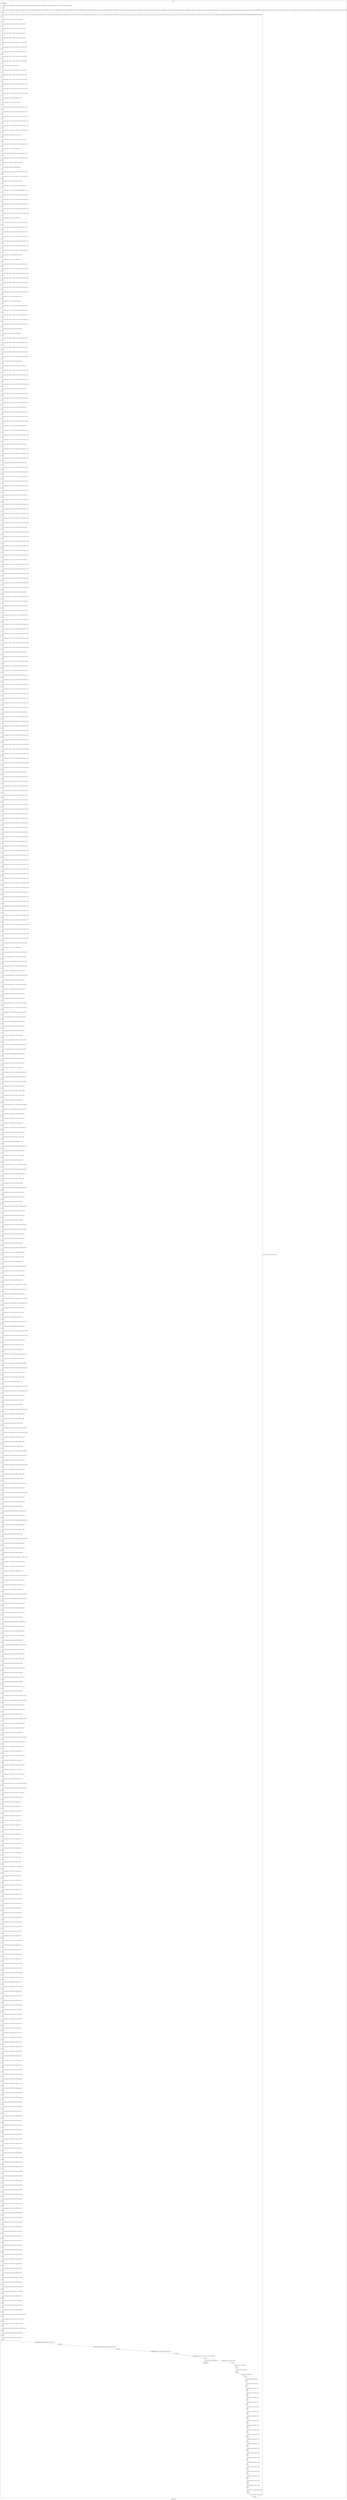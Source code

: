 digraph G {
label="Btor2XCFA";
subgraph cluster_0 {
label="main";
main_init[];
l1[];
l3[];
l4[];
l5[];
l6[];
l7[];
l8[];
l9[];
l10[];
l11[];
l12[];
l13[];
l14[];
l15[];
l16[];
l17[];
l18[];
l19[];
l20[];
l21[];
l22[];
l23[];
l24[];
l25[];
l26[];
l27[];
l28[];
l29[];
l30[];
l31[];
l32[];
l33[];
l34[];
l35[];
l36[];
l37[];
l38[];
l39[];
l40[];
l41[];
l42[];
l43[];
l44[];
l45[];
l46[];
l47[];
l48[];
l49[];
l50[];
l51[];
l52[];
l53[];
l54[];
l55[];
l56[];
l57[];
l58[];
l59[];
l60[];
l61[];
l62[];
l63[];
l64[];
l65[];
l66[];
l67[];
l68[];
l69[];
l70[];
l71[];
l72[];
l73[];
l74[];
l75[];
l76[];
l77[];
l78[];
l79[];
l80[];
l81[];
l82[];
l83[];
l84[];
l85[];
l86[];
l87[];
l88[];
l89[];
l90[];
l91[];
l92[];
l93[];
l94[];
l95[];
l96[];
l97[];
l98[];
l99[];
l100[];
l101[];
l102[];
l103[];
l104[];
l105[];
l106[];
l107[];
l108[];
l109[];
l110[];
l111[];
l112[];
l113[];
l114[];
l115[];
l116[];
l117[];
l118[];
l119[];
l120[];
l121[];
l122[];
l123[];
l124[];
l125[];
l126[];
l127[];
l128[];
l129[];
l130[];
l131[];
l132[];
l133[];
l134[];
l135[];
l136[];
l137[];
l138[];
l139[];
l140[];
l141[];
l142[];
l143[];
l144[];
l145[];
l146[];
l147[];
l148[];
l149[];
l150[];
l151[];
l152[];
l153[];
l154[];
l155[];
l156[];
l157[];
l158[];
l159[];
l160[];
l161[];
l162[];
l163[];
l164[];
l165[];
l166[];
l167[];
l168[];
l169[];
l170[];
l171[];
l172[];
l173[];
l174[];
l175[];
l176[];
l177[];
l178[];
l179[];
l180[];
l181[];
l182[];
l183[];
l184[];
l185[];
l186[];
l187[];
l188[];
l189[];
l190[];
l191[];
l192[];
l193[];
l194[];
l195[];
l196[];
l197[];
l198[];
l199[];
l200[];
l201[];
l202[];
l203[];
l204[];
l205[];
l206[];
l207[];
l208[];
l209[];
l210[];
l211[];
l212[];
l213[];
l214[];
l215[];
l216[];
l217[];
l218[];
l219[];
l220[];
l221[];
l222[];
l223[];
l224[];
l225[];
l226[];
l227[];
l228[];
l229[];
l230[];
l231[];
l232[];
l233[];
l234[];
l235[];
l236[];
l237[];
l238[];
l239[];
l240[];
l241[];
l242[];
l243[];
l244[];
l245[];
l246[];
l247[];
l248[];
l249[];
l250[];
l251[];
l252[];
l253[];
l254[];
l255[];
l256[];
l257[];
l258[];
l259[];
l260[];
l261[];
l262[];
l263[];
l264[];
l265[];
l266[];
l267[];
l268[];
l269[];
l270[];
l271[];
l272[];
l273[];
l274[];
l275[];
l276[];
l277[];
l278[];
l279[];
l280[];
l281[];
l282[];
l283[];
l284[];
l285[];
l286[];
l287[];
l288[];
l289[];
l290[];
l291[];
l292[];
l293[];
l294[];
l295[];
l296[];
l297[];
l298[];
l299[];
l300[];
l301[];
l302[];
l303[];
l304[];
l305[];
l306[];
l307[];
l308[];
l309[];
l310[];
l311[];
l312[];
l313[];
l314[];
l315[];
l316[];
l317[];
l318[];
l319[];
l320[];
l321[];
l322[];
l323[];
l324[];
l325[];
l326[];
l327[];
l328[];
l329[];
l330[];
l331[];
l332[];
l333[];
l334[];
l335[];
l336[];
l337[];
l338[];
l339[];
l340[];
l341[];
l342[];
l343[];
l344[];
l345[];
l346[];
l347[];
l348[];
l349[];
l350[];
l351[];
l352[];
l353[];
l354[];
l355[];
l356[];
l357[];
l358[];
l359[];
l360[];
l361[];
l362[];
l363[];
l364[];
l365[];
l366[];
l367[];
l368[];
l369[];
l370[];
l371[];
l372[];
l373[];
l374[];
l375[];
l376[];
l377[];
l378[];
l379[];
l380[];
l381[];
l382[];
l383[];
l384[];
l385[];
l386[];
l387[];
l388[];
l389[];
l390[];
l391[];
l392[];
l393[];
l394[];
l395[];
l396[];
l397[];
l398[];
l399[];
l400[];
l401[];
l402[];
l403[];
l404[];
l405[];
l406[];
l407[];
l408[];
l409[];
l410[];
l411[];
l412[];
l413[];
l414[];
l415[];
l416[];
l417[];
l418[];
l419[];
l420[];
l421[];
l422[];
l423[];
l424[];
l425[];
l426[];
l427[];
l428[];
l429[];
l430[];
l431[];
l432[];
l433[];
l434[];
l435[];
l436[];
l437[];
l438[];
l439[];
l440[];
l441[];
l442[];
l443[];
l444[];
l445[];
l446[];
l447[];
l448[];
l449[];
l450[];
l451[];
l452[];
l453[];
l454[];
l455[];
l456[];
l457[];
l458[];
l459[];
l460[];
l461[];
l462[];
l463[];
l464[];
l465[];
l466[];
l467[];
l468[];
l469[];
l470[];
l471[];
l472[];
l473[];
l474[];
l475[];
l476[];
l477[];
l478[];
l479[];
l480[];
l481[];
l482[];
l483[];
l484[];
l485[];
l486[];
l487[];
l488[];
l489[];
l490[];
l491[];
l492[];
l493[];
l494[];
l495[];
l496[];
l497[];
l498[];
l499[];
l500[];
l501[];
l502[];
l503[];
l504[];
l505[];
l506[];
l507[];
l508[];
l509[];
l510[];
l511[];
main_error[];
l512[];
l513[];
l514[];
l515[];
l516[];
l517[];
l518[];
l519[];
l520[];
l521[];
l522[];
l523[];
l524[];
l525[];
l526[];
l527[];
l528[];
l529[];
l530[];
l531[];
l532[];
l533[];
l534[];
l535[];
l536[];
l537[];
l538[];
l539[];
l540[];
l541[];
main_init -> l1 [label="[(assign const_3 #b00000000),(assign const_58 #b0),(assign const_68 #b00000001),(assign const_78 #b00000010),(assign const_82 #b11111111),(assign const_84 #b00000000)] "];
l3 -> l4 [label="[(havoc input_67),(havoc input_71),(havoc input_74),(havoc input_77),(havoc input_79),(havoc input_80),(havoc input_81),(havoc input_83),(havoc input_92),(havoc input_93),(havoc input_94),(havoc input_95),(havoc input_96),(havoc input_106),(havoc input_107),(havoc input_108),(havoc input_109),(havoc input_110),(havoc input_133),(havoc input_134),(havoc input_135),(havoc input_136),(havoc input_145),(havoc input_146),(havoc input_147),(havoc input_148),(havoc input_159),(havoc input_160),(havoc input_161),(havoc input_162),(havoc input_173),(havoc input_174),(havoc input_183),(havoc input_184),(havoc input_193),(havoc input_194),(havoc input_201),(havoc input_334)] "];
l4 -> l5 [label="[(assign binary_65 (bvand state_61 (bvnot state_63)))] "];
l5 -> l6 [label="[(assign ternary_69 (ite (= input_67 #b1) const_68 state_4))] "];
l6 -> l7 [label="[(assign ternary_72 (ite (= input_71 #b1) const_68 state_6))] "];
l7 -> l8 [label="[(assign ternary_75 (ite (= input_74 #b1) const_68 state_8))] "];
l8 -> l9 [label="[(assign ternary_85 (ite (= input_83 #b1) const_84 state_10))] "];
l9 -> l10 [label="[(assign ternary_86 (ite (= input_67 #b1) const_82 ternary_85))] "];
l10 -> l11 [label="[(assign ternary_87 (ite (= input_81 #b1) const_78 ternary_86))] "];
l11 -> l12 [label="[(assign ternary_88 (ite (= input_80 #b1) const_68 ternary_87))] "];
l12 -> l13 [label="[(assign ternary_89 (ite (= input_79 #b1) const_78 ternary_88))] "];
l13 -> l14 [label="[(assign ternary_90 (ite (= input_77 #b1) const_78 ternary_89))] "];
l14 -> l15 [label="[(assign binary_97 (bvxor const_68 state_12))] "];
l15 -> l16 [label="[(assign ternary_98 (ite (= input_96 #b1) const_84 binary_97))] "];
l16 -> l17 [label="[(assign ternary_99 (ite (= input_71 #b1) const_82 ternary_98))] "];
l17 -> l18 [label="[(assign ternary_100 (ite (= input_95 #b1) const_78 ternary_99))] "];
l18 -> l19 [label="[(assign ternary_101 (ite (= input_94 #b1) const_68 ternary_100))] "];
l19 -> l20 [label="[(assign ternary_102 (ite (= input_93 #b1) const_78 ternary_101))] "];
l20 -> l21 [label="[(assign ternary_103 (ite (= input_92 #b1) const_78 ternary_102))] "];
l21 -> l22 [label="[(assign binary_104 (bvxor const_68 ternary_103))] "];
l22 -> l23 [label="[(assign binary_111 (bvxor const_78 state_14))] "];
l23 -> l24 [label="[(assign ternary_112 (ite (= input_110 #b1) const_84 binary_111))] "];
l24 -> l25 [label="[(assign ternary_113 (ite (= input_74 #b1) const_82 ternary_112))] "];
l25 -> l26 [label="[(assign ternary_114 (ite (= input_109 #b1) const_78 ternary_113))] "];
l26 -> l27 [label="[(assign ternary_115 (ite (= input_108 #b1) const_68 ternary_114))] "];
l27 -> l28 [label="[(assign ternary_116 (ite (= input_107 #b1) const_78 ternary_115))] "];
l28 -> l29 [label="[(assign ternary_117 (ite (= input_106 #b1) const_78 ternary_116))] "];
l29 -> l30 [label="[(assign binary_118 (bvxor const_78 ternary_117))] "];
l30 -> l31 [label="[(assign ternary_120 (ite (= input_67 #b1) const_84 state_16))] "];
l31 -> l32 [label="[(assign ternary_121 (ite (= input_81 #b1) const_84 ternary_120))] "];
l32 -> l33 [label="[(assign binary_123 (bvxor const_68 state_18))] "];
l33 -> l34 [label="[(assign ternary_124 (ite (= input_71 #b1) const_84 binary_123))] "];
l34 -> l35 [label="[(assign ternary_125 (ite (= input_95 #b1) const_84 ternary_124))] "];
l35 -> l36 [label="[(assign binary_126 (bvxor const_68 ternary_125))] "];
l36 -> l37 [label="[(assign binary_128 (bvxor const_68 state_20))] "];
l37 -> l38 [label="[(assign ternary_129 (ite (= input_74 #b1) const_84 binary_128))] "];
l38 -> l39 [label="[(assign ternary_130 (ite (= input_109 #b1) const_84 ternary_129))] "];
l39 -> l40 [label="[(assign binary_131 (bvxor const_68 ternary_130))] "];
l40 -> l41 [label="[(assign ternary_137 (ite (= input_67 #b1) const_82 state_22))] "];
l41 -> l42 [label="[(assign ternary_138 (ite (= input_81 #b1) const_82 ternary_137))] "];
l42 -> l43 [label="[(assign ternary_139 (ite (= input_80 #b1) const_82 ternary_138))] "];
l43 -> l44 [label="[(assign ternary_140 (ite (= input_136 #b1) const_84 ternary_139))] "];
l44 -> l45 [label="[(assign ternary_141 (ite (= input_135 #b1) const_68 ternary_140))] "];
l45 -> l46 [label="[(assign ternary_142 (ite (= input_134 #b1) const_84 ternary_141))] "];
l46 -> l47 [label="[(assign ternary_143 (ite (= input_133 #b1) const_68 ternary_142))] "];
l47 -> l48 [label="[(assign binary_149 (bvxor const_68 state_24))] "];
l48 -> l49 [label="[(assign ternary_150 (ite (= input_71 #b1) const_82 binary_149))] "];
l49 -> l50 [label="[(assign ternary_151 (ite (= input_95 #b1) const_82 ternary_150))] "];
l50 -> l51 [label="[(assign ternary_152 (ite (= input_94 #b1) const_82 ternary_151))] "];
l51 -> l52 [label="[(assign ternary_153 (ite (= input_148 #b1) const_84 ternary_152))] "];
l52 -> l53 [label="[(assign ternary_154 (ite (= input_147 #b1) const_68 ternary_153))] "];
l53 -> l54 [label="[(assign ternary_155 (ite (= input_146 #b1) const_84 ternary_154))] "];
l54 -> l55 [label="[(assign ternary_156 (ite (= input_145 #b1) const_68 ternary_155))] "];
l55 -> l56 [label="[(assign binary_157 (bvxor const_68 ternary_156))] "];
l56 -> l57 [label="[(assign binary_163 (bvxor const_68 state_26))] "];
l57 -> l58 [label="[(assign ternary_164 (ite (= input_74 #b1) const_82 binary_163))] "];
l58 -> l59 [label="[(assign ternary_165 (ite (= input_109 #b1) const_82 ternary_164))] "];
l59 -> l60 [label="[(assign ternary_166 (ite (= input_108 #b1) const_82 ternary_165))] "];
l60 -> l61 [label="[(assign ternary_167 (ite (= input_162 #b1) const_84 ternary_166))] "];
l61 -> l62 [label="[(assign ternary_168 (ite (= input_161 #b1) const_68 ternary_167))] "];
l62 -> l63 [label="[(assign ternary_169 (ite (= input_160 #b1) const_84 ternary_168))] "];
l63 -> l64 [label="[(assign ternary_170 (ite (= input_159 #b1) const_68 ternary_169))] "];
l64 -> l65 [label="[(assign binary_171 (bvxor const_68 ternary_170))] "];
l65 -> l66 [label="[(assign binary_175 (bvxor const_68 state_28))] "];
l66 -> l67 [label="[(assign ternary_176 (ite (= input_67 #b1) const_82 binary_175))] "];
l67 -> l68 [label="[(assign ternary_177 (ite (= input_79 #b1) const_84 ternary_176))] "];
l68 -> l69 [label="[(assign ternary_178 (ite (= input_77 #b1) const_68 ternary_177))] "];
l69 -> l70 [label="[(assign ternary_179 (ite (= input_174 #b1) const_84 ternary_178))] "];
l70 -> l71 [label="[(assign ternary_180 (ite (= input_173 #b1) const_68 ternary_179))] "];
l71 -> l72 [label="[(assign binary_181 (bvxor const_68 ternary_180))] "];
l72 -> l73 [label="[(assign binary_185 (bvxor const_68 state_30))] "];
l73 -> l74 [label="[(assign ternary_186 (ite (= input_71 #b1) const_82 binary_185))] "];
l74 -> l75 [label="[(assign ternary_187 (ite (= input_93 #b1) const_84 ternary_186))] "];
l75 -> l76 [label="[(assign ternary_188 (ite (= input_92 #b1) const_68 ternary_187))] "];
l76 -> l77 [label="[(assign ternary_189 (ite (= input_184 #b1) const_84 ternary_188))] "];
l77 -> l78 [label="[(assign ternary_190 (ite (= input_183 #b1) const_68 ternary_189))] "];
l78 -> l79 [label="[(assign binary_191 (bvxor const_68 ternary_190))] "];
l79 -> l80 [label="[(assign ternary_195 (ite (= input_74 #b1) const_82 state_32))] "];
l80 -> l81 [label="[(assign ternary_196 (ite (= input_107 #b1) const_84 ternary_195))] "];
l81 -> l82 [label="[(assign ternary_197 (ite (= input_106 #b1) const_68 ternary_196))] "];
l82 -> l83 [label="[(assign ternary_198 (ite (= input_194 #b1) const_84 ternary_197))] "];
l83 -> l84 [label="[(assign ternary_199 (ite (= input_193 #b1) const_68 ternary_198))] "];
l84 -> l85 [label="[(assign ternary_202 (ite (= input_83 #b1) const_68 state_34))] "];
l85 -> l86 [label="[(assign ternary_203 (ite (= input_96 #b1) const_68 ternary_202))] "];
l86 -> l87 [label="[(assign ternary_204 (ite (= input_110 #b1) const_68 ternary_203))] "];
l87 -> l88 [label="[(assign ternary_205 (ite (= input_201 #b1) const_84 ternary_204))] "];
l88 -> l89 [label="[(assign ternary_207 (ite (= input_67 #b1) const_68 state_36))] "];
l89 -> l90 [label="[(assign ternary_208 (ite (= input_71 #b1) const_68 ternary_207))] "];
l90 -> l91 [label="[(assign ternary_209 (ite (= input_74 #b1) const_68 ternary_208))] "];
l91 -> l92 [label="[(assign ternary_210 (ite (= input_201 #b1) const_84 ternary_209))] "];
l92 -> l93 [label="[(assign ternary_212 (ite (= input_81 #b1) const_68 state_38))] "];
l93 -> l94 [label="[(assign ternary_213 (ite (= input_95 #b1) const_68 ternary_212))] "];
l94 -> l95 [label="[(assign ternary_214 (ite (= input_109 #b1) const_68 ternary_213))] "];
l95 -> l96 [label="[(assign ternary_215 (ite (= input_201 #b1) const_84 ternary_214))] "];
l96 -> l97 [label="[(assign ternary_217 (ite (= input_80 #b1) const_68 state_40))] "];
l97 -> l98 [label="[(assign ternary_218 (ite (= input_94 #b1) const_68 ternary_217))] "];
l98 -> l99 [label="[(assign ternary_219 (ite (= input_108 #b1) const_68 ternary_218))] "];
l99 -> l100 [label="[(assign ternary_220 (ite (= input_201 #b1) const_84 ternary_219))] "];
l100 -> l101 [label="[(assign ternary_222 (ite (= input_79 #b1) const_68 state_42))] "];
l101 -> l102 [label="[(assign ternary_223 (ite (= input_93 #b1) const_68 ternary_222))] "];
l102 -> l103 [label="[(assign ternary_224 (ite (= input_107 #b1) const_68 ternary_223))] "];
l103 -> l104 [label="[(assign ternary_225 (ite (= input_77 #b1) const_68 ternary_224))] "];
l104 -> l105 [label="[(assign ternary_226 (ite (= input_92 #b1) const_68 ternary_225))] "];
l105 -> l106 [label="[(assign ternary_227 (ite (= input_106 #b1) const_68 ternary_226))] "];
l106 -> l107 [label="[(assign ternary_228 (ite (= input_201 #b1) const_84 ternary_227))] "];
l107 -> l108 [label="[(assign ternary_230 (ite (= input_174 #b1) const_68 state_44))] "];
l108 -> l109 [label="[(assign ternary_231 (ite (= input_184 #b1) const_68 ternary_230))] "];
l109 -> l110 [label="[(assign ternary_232 (ite (= input_194 #b1) const_68 ternary_231))] "];
l110 -> l111 [label="[(assign ternary_233 (ite (= input_173 #b1) const_68 ternary_232))] "];
l111 -> l112 [label="[(assign ternary_234 (ite (= input_183 #b1) const_68 ternary_233))] "];
l112 -> l113 [label="[(assign ternary_235 (ite (= input_193 #b1) const_68 ternary_234))] "];
l113 -> l114 [label="[(assign ternary_236 (ite (= input_201 #b1) const_84 ternary_235))] "];
l114 -> l115 [label="[(assign ternary_238 (ite (= input_136 #b1) const_68 state_46))] "];
l115 -> l116 [label="[(assign ternary_239 (ite (= input_148 #b1) const_68 ternary_238))] "];
l116 -> l117 [label="[(assign ternary_240 (ite (= input_162 #b1) const_68 ternary_239))] "];
l117 -> l118 [label="[(assign ternary_241 (ite (= input_135 #b1) const_68 ternary_240))] "];
l118 -> l119 [label="[(assign ternary_242 (ite (= input_147 #b1) const_68 ternary_241))] "];
l119 -> l120 [label="[(assign ternary_243 (ite (= input_161 #b1) const_68 ternary_242))] "];
l120 -> l121 [label="[(assign ternary_244 (ite (= input_201 #b1) const_84 ternary_243))] "];
l121 -> l122 [label="[(assign ternary_246 (ite (= input_134 #b1) const_68 state_48))] "];
l122 -> l123 [label="[(assign ternary_247 (ite (= input_146 #b1) const_68 ternary_246))] "];
l123 -> l124 [label="[(assign ternary_248 (ite (= input_160 #b1) const_68 ternary_247))] "];
l124 -> l125 [label="[(assign ternary_249 (ite (= input_133 #b1) const_68 ternary_248))] "];
l125 -> l126 [label="[(assign ternary_250 (ite (= input_145 #b1) const_68 ternary_249))] "];
l126 -> l127 [label="[(assign ternary_251 (ite (= input_159 #b1) const_68 ternary_250))] "];
l127 -> l128 [label="[(assign ternary_252 (ite (= input_201 #b1) const_84 ternary_251))] "];
l128 -> l129 [label="[(assign ternary_254 (ite (= input_83 #b1) const_68 state_50))] "];
l129 -> l130 [label="[(assign ternary_255 (ite (= input_67 #b1) const_68 ternary_254))] "];
l130 -> l131 [label="[(assign ternary_256 (ite (= input_81 #b1) const_68 ternary_255))] "];
l131 -> l132 [label="[(assign ternary_257 (ite (= input_80 #b1) const_68 ternary_256))] "];
l132 -> l133 [label="[(assign ternary_258 (ite (= input_79 #b1) const_68 ternary_257))] "];
l133 -> l134 [label="[(assign ternary_259 (ite (= input_77 #b1) const_68 ternary_258))] "];
l134 -> l135 [label="[(assign ternary_260 (ite (= input_174 #b1) const_68 ternary_259))] "];
l135 -> l136 [label="[(assign ternary_261 (ite (= input_173 #b1) const_68 ternary_260))] "];
l136 -> l137 [label="[(assign ternary_262 (ite (= input_136 #b1) const_68 ternary_261))] "];
l137 -> l138 [label="[(assign ternary_263 (ite (= input_135 #b1) const_68 ternary_262))] "];
l138 -> l139 [label="[(assign ternary_264 (ite (= input_134 #b1) const_68 ternary_263))] "];
l139 -> l140 [label="[(assign ternary_265 (ite (= input_133 #b1) const_68 ternary_264))] "];
l140 -> l141 [label="[(assign ternary_266 (ite (= input_201 #b1) const_84 ternary_265))] "];
l141 -> l142 [label="[(assign ternary_268 (ite (= input_96 #b1) const_68 state_52))] "];
l142 -> l143 [label="[(assign ternary_269 (ite (= input_71 #b1) const_68 ternary_268))] "];
l143 -> l144 [label="[(assign ternary_270 (ite (= input_95 #b1) const_68 ternary_269))] "];
l144 -> l145 [label="[(assign ternary_271 (ite (= input_94 #b1) const_68 ternary_270))] "];
l145 -> l146 [label="[(assign ternary_272 (ite (= input_93 #b1) const_68 ternary_271))] "];
l146 -> l147 [label="[(assign ternary_273 (ite (= input_92 #b1) const_68 ternary_272))] "];
l147 -> l148 [label="[(assign ternary_274 (ite (= input_184 #b1) const_68 ternary_273))] "];
l148 -> l149 [label="[(assign ternary_275 (ite (= input_183 #b1) const_68 ternary_274))] "];
l149 -> l150 [label="[(assign ternary_276 (ite (= input_148 #b1) const_68 ternary_275))] "];
l150 -> l151 [label="[(assign ternary_277 (ite (= input_147 #b1) const_68 ternary_276))] "];
l151 -> l152 [label="[(assign ternary_278 (ite (= input_146 #b1) const_68 ternary_277))] "];
l152 -> l153 [label="[(assign ternary_279 (ite (= input_145 #b1) const_68 ternary_278))] "];
l153 -> l154 [label="[(assign ternary_280 (ite (= input_201 #b1) const_84 ternary_279))] "];
l154 -> l155 [label="[(assign ternary_282 (ite (= input_110 #b1) const_68 state_54))] "];
l155 -> l156 [label="[(assign ternary_283 (ite (= input_74 #b1) const_68 ternary_282))] "];
l156 -> l157 [label="[(assign ternary_284 (ite (= input_109 #b1) const_68 ternary_283))] "];
l157 -> l158 [label="[(assign ternary_285 (ite (= input_108 #b1) const_68 ternary_284))] "];
l158 -> l159 [label="[(assign ternary_286 (ite (= input_107 #b1) const_68 ternary_285))] "];
l159 -> l160 [label="[(assign ternary_287 (ite (= input_106 #b1) const_68 ternary_286))] "];
l160 -> l161 [label="[(assign ternary_288 (ite (= input_194 #b1) const_68 ternary_287))] "];
l161 -> l162 [label="[(assign ternary_289 (ite (= input_193 #b1) const_68 ternary_288))] "];
l162 -> l163 [label="[(assign ternary_290 (ite (= input_162 #b1) const_68 ternary_289))] "];
l163 -> l164 [label="[(assign ternary_291 (ite (= input_161 #b1) const_68 ternary_290))] "];
l164 -> l165 [label="[(assign ternary_292 (ite (= input_160 #b1) const_68 ternary_291))] "];
l165 -> l166 [label="[(assign ternary_293 (ite (= input_159 #b1) const_68 ternary_292))] "];
l166 -> l167 [label="[(assign ternary_294 (ite (= input_201 #b1) const_84 ternary_293))] "];
l167 -> l168 [label="[(assign ternary_296 (ite (= input_83 #b1) const_68 state_56))] "];
l168 -> l169 [label="[(assign ternary_297 (ite (= input_96 #b1) const_68 ternary_296))] "];
l169 -> l170 [label="[(assign ternary_298 (ite (= input_110 #b1) const_68 ternary_297))] "];
l170 -> l171 [label="[(assign ternary_299 (ite (= input_67 #b1) const_68 ternary_298))] "];
l171 -> l172 [label="[(assign ternary_300 (ite (= input_71 #b1) const_68 ternary_299))] "];
l172 -> l173 [label="[(assign ternary_301 (ite (= input_74 #b1) const_68 ternary_300))] "];
l173 -> l174 [label="[(assign ternary_302 (ite (= input_81 #b1) const_68 ternary_301))] "];
l174 -> l175 [label="[(assign ternary_303 (ite (= input_95 #b1) const_68 ternary_302))] "];
l175 -> l176 [label="[(assign ternary_304 (ite (= input_109 #b1) const_68 ternary_303))] "];
l176 -> l177 [label="[(assign ternary_305 (ite (= input_80 #b1) const_68 ternary_304))] "];
l177 -> l178 [label="[(assign ternary_306 (ite (= input_94 #b1) const_68 ternary_305))] "];
l178 -> l179 [label="[(assign ternary_307 (ite (= input_108 #b1) const_68 ternary_306))] "];
l179 -> l180 [label="[(assign ternary_308 (ite (= input_79 #b1) const_68 ternary_307))] "];
l180 -> l181 [label="[(assign ternary_309 (ite (= input_93 #b1) const_68 ternary_308))] "];
l181 -> l182 [label="[(assign ternary_310 (ite (= input_107 #b1) const_68 ternary_309))] "];
l182 -> l183 [label="[(assign ternary_311 (ite (= input_77 #b1) const_68 ternary_310))] "];
l183 -> l184 [label="[(assign ternary_312 (ite (= input_92 #b1) const_68 ternary_311))] "];
l184 -> l185 [label="[(assign ternary_313 (ite (= input_106 #b1) const_68 ternary_312))] "];
l185 -> l186 [label="[(assign ternary_314 (ite (= input_174 #b1) const_68 ternary_313))] "];
l186 -> l187 [label="[(assign ternary_315 (ite (= input_184 #b1) const_68 ternary_314))] "];
l187 -> l188 [label="[(assign ternary_316 (ite (= input_194 #b1) const_68 ternary_315))] "];
l188 -> l189 [label="[(assign ternary_317 (ite (= input_173 #b1) const_68 ternary_316))] "];
l189 -> l190 [label="[(assign ternary_318 (ite (= input_183 #b1) const_68 ternary_317))] "];
l190 -> l191 [label="[(assign ternary_319 (ite (= input_193 #b1) const_68 ternary_318))] "];
l191 -> l192 [label="[(assign ternary_320 (ite (= input_136 #b1) const_68 ternary_319))] "];
l192 -> l193 [label="[(assign ternary_321 (ite (= input_148 #b1) const_68 ternary_320))] "];
l193 -> l194 [label="[(assign ternary_322 (ite (= input_162 #b1) const_68 ternary_321))] "];
l194 -> l195 [label="[(assign ternary_323 (ite (= input_135 #b1) const_68 ternary_322))] "];
l195 -> l196 [label="[(assign ternary_324 (ite (= input_147 #b1) const_68 ternary_323))] "];
l196 -> l197 [label="[(assign ternary_325 (ite (= input_161 #b1) const_68 ternary_324))] "];
l197 -> l198 [label="[(assign ternary_326 (ite (= input_134 #b1) const_68 ternary_325))] "];
l198 -> l199 [label="[(assign ternary_327 (ite (= input_146 #b1) const_68 ternary_326))] "];
l199 -> l200 [label="[(assign ternary_328 (ite (= input_160 #b1) const_68 ternary_327))] "];
l200 -> l201 [label="[(assign ternary_329 (ite (= input_133 #b1) const_68 ternary_328))] "];
l201 -> l202 [label="[(assign ternary_330 (ite (= input_145 #b1) const_68 ternary_329))] "];
l202 -> l203 [label="[(assign ternary_331 (ite (= input_159 #b1) const_68 ternary_330))] "];
l203 -> l204 [label="[(assign ternary_332 (ite (= input_201 #b1) const_84 ternary_331))] "];
l204 -> l205 [label="[(assign binary_335 (bvand (bvnot state_59) (bvnot input_334)))] "];
l205 -> l206 [label="[(assign binary_337 (bvor state_61 input_334))] "];
l206 -> l207 [label="[(assign comparison_339 (ite (= const_68 binary_123) #b1 #b0))] "];
l207 -> l208 [label="[(assign comparison_340 (ite (= const_84 state_10) #b1 #b0))] "];
l208 -> l209 [label="[(assign binary_341 (bvand comparison_339 comparison_340))] "];
l209 -> l210 [label="[(assign comparison_342 (ite (= const_84 binary_97) #b1 #b0))] "];
l210 -> l211 [label="[(assign binary_343 (bvand binary_341 comparison_342))] "];
l211 -> l212 [label="[(assign comparison_344 (ite (= const_68 binary_185) #b1 #b0))] "];
l212 -> l213 [label="[(assign binary_345 (bvand binary_343 comparison_344))] "];
l213 -> l214 [label="[(assign comparison_346 (ite (= const_84 state_16) #b1 #b0))] "];
l214 -> l215 [label="[(assign binary_347 (bvand binary_345 comparison_346))] "];
l215 -> l216 [label="[(assign binary_348 (bvand (bvnot state_59) binary_347))] "];
l216 -> l217 [label="[(assign binary_349 (bvor (bvnot input_334) binary_348))] "];
l217 -> l218 [label="[(assign comparison_350 (ite (= const_84 state_34) #b1 #b0))] "];
l218 -> l219 [label="[(assign comparison_351 (ite (= const_84 state_50) #b1 #b0))] "];
l219 -> l220 [label="[(assign binary_352 (bvand comparison_350 comparison_351))] "];
l220 -> l221 [label="[(assign comparison_353 (ite (= const_84 state_4) #b1 #b0))] "];
l221 -> l222 [label="[(assign binary_354 (bvand binary_352 comparison_353))] "];
l222 -> l223 [label="[(assign binary_355 (bvand (bvnot state_59) binary_354))] "];
l223 -> l224 [label="[(assign binary_356 (bvor (bvnot input_83) binary_355))] "];
l224 -> l225 [label="[(assign binary_357 (bvand binary_349 binary_356))] "];
l225 -> l226 [label="[(assign comparison_358 (ite (= const_84 state_52) #b1 #b0))] "];
l226 -> l227 [label="[(assign binary_359 (bvand comparison_350 comparison_358))] "];
l227 -> l228 [label="[(assign comparison_360 (ite (= const_84 state_6) #b1 #b0))] "];
l228 -> l229 [label="[(assign binary_361 (bvand binary_359 comparison_360))] "];
l229 -> l230 [label="[(assign binary_362 (bvand (bvnot state_59) binary_361))] "];
l230 -> l231 [label="[(assign binary_363 (bvor (bvnot input_96) binary_362))] "];
l231 -> l232 [label="[(assign binary_364 (bvand binary_357 binary_363))] "];
l232 -> l233 [label="[(assign comparison_365 (ite (= const_84 state_54) #b1 #b0))] "];
l233 -> l234 [label="[(assign binary_366 (bvand comparison_350 comparison_365))] "];
l234 -> l235 [label="[(assign comparison_367 (ite (= const_84 state_8) #b1 #b0))] "];
l235 -> l236 [label="[(assign binary_368 (bvand binary_366 comparison_367))] "];
l236 -> l237 [label="[(assign binary_369 (bvand (bvnot state_59) binary_368))] "];
l237 -> l238 [label="[(assign binary_370 (bvor (bvnot input_110) binary_369))] "];
l238 -> l239 [label="[(assign binary_371 (bvand binary_364 binary_370))] "];
l239 -> l240 [label="[(assign comparison_372 (ite (= const_84 state_36) #b1 #b0))] "];
l240 -> l241 [label="[(assign binary_373 (bvand comparison_351 comparison_372))] "];
l241 -> l242 [label="[(assign binary_374 (bvand (bvnot state_59) binary_373))] "];
l242 -> l243 [label="[(assign binary_375 (bvor (bvnot input_67) binary_374))] "];
l243 -> l244 [label="[(assign binary_376 (bvand binary_371 binary_375))] "];
l244 -> l245 [label="[(assign binary_377 (bvand comparison_358 comparison_372))] "];
l245 -> l246 [label="[(assign binary_378 (bvand (bvnot state_59) binary_377))] "];
l246 -> l247 [label="[(assign binary_379 (bvor (bvnot input_71) binary_378))] "];
l247 -> l248 [label="[(assign binary_380 (bvand binary_376 binary_379))] "];
l248 -> l249 [label="[(assign binary_381 (bvand comparison_365 comparison_372))] "];
l249 -> l250 [label="[(assign binary_382 (bvand (bvnot state_59) binary_381))] "];
l250 -> l251 [label="[(assign binary_383 (bvor (bvnot input_74) binary_382))] "];
l251 -> l252 [label="[(assign binary_384 (bvand binary_380 binary_383))] "];
l252 -> l253 [label="[(assign comparison_385 (ite (= const_84 state_38) #b1 #b0))] "];
l253 -> l254 [label="[(assign binary_386 (bvand comparison_351 comparison_385))] "];
l254 -> l255 [label="[(assign binary_387 (bvand (bvnot state_59) binary_386))] "];
l255 -> l256 [label="[(assign binary_388 (bvor (bvnot input_81) binary_387))] "];
l256 -> l257 [label="[(assign binary_389 (bvand binary_384 binary_388))] "];
l257 -> l258 [label="[(assign binary_390 (bvand comparison_358 comparison_385))] "];
l258 -> l259 [label="[(assign binary_391 (bvand (bvnot state_59) binary_390))] "];
l259 -> l260 [label="[(assign binary_392 (bvor (bvnot input_95) binary_391))] "];
l260 -> l261 [label="[(assign binary_393 (bvand binary_389 binary_392))] "];
l261 -> l262 [label="[(assign binary_394 (bvand comparison_365 comparison_385))] "];
l262 -> l263 [label="[(assign binary_395 (bvand (bvnot state_59) binary_394))] "];
l263 -> l264 [label="[(assign binary_396 (bvor (bvnot input_109) binary_395))] "];
l264 -> l265 [label="[(assign binary_397 (bvand binary_393 binary_396))] "];
l265 -> l266 [label="[(assign comparison_398 (ite (= const_84 state_40) #b1 #b0))] "];
l266 -> l267 [label="[(assign binary_399 (bvand comparison_351 comparison_398))] "];
l267 -> l268 [label="[(assign binary_400 (bvand (bvnot state_59) binary_399))] "];
l268 -> l269 [label="[(assign binary_401 (bvor (bvnot input_80) binary_400))] "];
l269 -> l270 [label="[(assign binary_402 (bvand binary_397 binary_401))] "];
l270 -> l271 [label="[(assign binary_403 (bvand comparison_358 comparison_398))] "];
l271 -> l272 [label="[(assign binary_404 (bvand (bvnot state_59) binary_403))] "];
l272 -> l273 [label="[(assign binary_405 (bvor (bvnot input_94) binary_404))] "];
l273 -> l274 [label="[(assign binary_406 (bvand binary_402 binary_405))] "];
l274 -> l275 [label="[(assign binary_407 (bvand comparison_365 comparison_398))] "];
l275 -> l276 [label="[(assign binary_408 (bvand (bvnot state_59) binary_407))] "];
l276 -> l277 [label="[(assign binary_409 (bvor (bvnot input_108) binary_408))] "];
l277 -> l278 [label="[(assign binary_410 (bvand binary_406 binary_409))] "];
l278 -> l279 [label="[(assign comparison_411 (ite (= const_84 state_42) #b1 #b0))] "];
l279 -> l280 [label="[(assign binary_412 (bvand comparison_351 comparison_411))] "];
l280 -> l281 [label="[(assign binary_413 (bvand comparison_353 binary_412))] "];
l281 -> l282 [label="[(assign comparison_414 (ite (= const_84 binary_175) #b1 #b0))] "];
l282 -> l283 [label="[(assign binary_415 (bvand binary_413 (bvnot comparison_414)))] "];
l283 -> l284 [label="[(assign binary_416 (bvand (bvnot state_59) binary_415))] "];
l284 -> l285 [label="[(assign binary_417 (bvor (bvnot input_79) binary_416))] "];
l285 -> l286 [label="[(assign binary_418 (bvand binary_410 binary_417))] "];
l286 -> l287 [label="[(assign binary_419 (bvand comparison_358 comparison_411))] "];
l287 -> l288 [label="[(assign binary_420 (bvand comparison_360 binary_419))] "];
l288 -> l289 [label="[(assign comparison_421 (ite (= const_84 binary_185) #b1 #b0))] "];
l289 -> l290 [label="[(assign binary_422 (bvand binary_420 (bvnot comparison_421)))] "];
l290 -> l291 [label="[(assign binary_423 (bvand (bvnot state_59) binary_422))] "];
l291 -> l292 [label="[(assign binary_424 (bvor (bvnot input_93) binary_423))] "];
l292 -> l293 [label="[(assign binary_425 (bvand binary_418 binary_424))] "];
l293 -> l294 [label="[(assign binary_426 (bvand comparison_365 comparison_411))] "];
l294 -> l295 [label="[(assign binary_427 (bvand comparison_367 binary_426))] "];
l295 -> l296 [label="[(assign comparison_428 (ite (= const_84 state_32) #b1 #b0))] "];
l296 -> l297 [label="[(assign binary_429 (bvand binary_427 (bvnot comparison_428)))] "];
l297 -> l298 [label="[(assign binary_430 (bvand (bvnot state_59) binary_429))] "];
l298 -> l299 [label="[(assign binary_431 (bvor (bvnot input_107) binary_430))] "];
l299 -> l300 [label="[(assign binary_432 (bvand binary_425 binary_431))] "];
l300 -> l301 [label="[(assign comparison_433 (ite (= const_68 binary_175) #b1 #b0))] "];
l301 -> l302 [label="[(assign binary_434 (bvand binary_413 (bvnot comparison_433)))] "];
l302 -> l303 [label="[(assign binary_435 (bvand (bvnot state_59) binary_434))] "];
l303 -> l304 [label="[(assign binary_436 (bvor (bvnot input_77) binary_435))] "];
l304 -> l305 [label="[(assign binary_437 (bvand binary_432 binary_436))] "];
l305 -> l306 [label="[(assign binary_438 (bvand (bvnot comparison_344) binary_420))] "];
l306 -> l307 [label="[(assign binary_439 (bvand (bvnot state_59) binary_438))] "];
l307 -> l308 [label="[(assign binary_440 (bvor (bvnot input_92) binary_439))] "];
l308 -> l309 [label="[(assign binary_441 (bvand binary_437 binary_440))] "];
l309 -> l310 [label="[(assign comparison_442 (ite (= const_68 state_32) #b1 #b0))] "];
l310 -> l311 [label="[(assign binary_443 (bvand binary_427 (bvnot comparison_442)))] "];
l311 -> l312 [label="[(assign binary_444 (bvand (bvnot state_59) binary_443))] "];
l312 -> l313 [label="[(assign binary_445 (bvor (bvnot input_106) binary_444))] "];
l313 -> l314 [label="[(assign binary_446 (bvand binary_441 binary_445))] "];
l314 -> l315 [label="[(assign comparison_447 (ite (= const_84 state_44) #b1 #b0))] "];
l315 -> l316 [label="[(assign binary_448 (bvand comparison_351 comparison_447))] "];
l316 -> l317 [label="[(assign binary_449 (bvand comparison_353 binary_448))] "];
l317 -> l318 [label="[(assign binary_450 (bvand (bvnot comparison_414) binary_449))] "];
l318 -> l319 [label="[(assign binary_451 (bvand (bvnot state_59) binary_450))] "];
l319 -> l320 [label="[(assign binary_452 (bvor (bvnot input_174) binary_451))] "];
l320 -> l321 [label="[(assign binary_453 (bvand binary_446 binary_452))] "];
l321 -> l322 [label="[(assign binary_454 (bvand comparison_358 comparison_447))] "];
l322 -> l323 [label="[(assign binary_455 (bvand comparison_360 binary_454))] "];
l323 -> l324 [label="[(assign binary_456 (bvand (bvnot comparison_421) binary_455))] "];
l324 -> l325 [label="[(assign binary_457 (bvand (bvnot state_59) binary_456))] "];
l325 -> l326 [label="[(assign binary_458 (bvor (bvnot input_184) binary_457))] "];
l326 -> l327 [label="[(assign binary_459 (bvand binary_453 binary_458))] "];
l327 -> l328 [label="[(assign binary_460 (bvand comparison_365 comparison_447))] "];
l328 -> l329 [label="[(assign binary_461 (bvand comparison_367 binary_460))] "];
l329 -> l330 [label="[(assign binary_462 (bvand (bvnot comparison_428) binary_461))] "];
l330 -> l331 [label="[(assign binary_463 (bvand (bvnot state_59) binary_462))] "];
l331 -> l332 [label="[(assign binary_464 (bvor (bvnot input_194) binary_463))] "];
l332 -> l333 [label="[(assign binary_465 (bvand binary_459 binary_464))] "];
l333 -> l334 [label="[(assign binary_466 (bvand (bvnot comparison_433) binary_449))] "];
l334 -> l335 [label="[(assign binary_467 (bvand (bvnot state_59) binary_466))] "];
l335 -> l336 [label="[(assign binary_468 (bvor (bvnot input_173) binary_467))] "];
l336 -> l337 [label="[(assign binary_469 (bvand binary_465 binary_468))] "];
l337 -> l338 [label="[(assign binary_470 (bvand (bvnot comparison_344) binary_455))] "];
l338 -> l339 [label="[(assign binary_471 (bvand (bvnot state_59) binary_470))] "];
l339 -> l340 [label="[(assign binary_472 (bvor (bvnot input_183) binary_471))] "];
l340 -> l341 [label="[(assign binary_473 (bvand binary_469 binary_472))] "];
l341 -> l342 [label="[(assign binary_474 (bvand (bvnot comparison_442) binary_461))] "];
l342 -> l343 [label="[(assign binary_475 (bvand (bvnot state_59) binary_474))] "];
l343 -> l344 [label="[(assign binary_476 (bvor (bvnot input_193) binary_475))] "];
l344 -> l345 [label="[(assign binary_477 (bvand binary_473 binary_476))] "];
l345 -> l346 [label="[(assign comparison_478 (ite (= const_84 state_46) #b1 #b0))] "];
l346 -> l347 [label="[(assign binary_479 (bvand comparison_351 comparison_478))] "];
l347 -> l348 [label="[(assign binary_480 (bvand comparison_353 binary_479))] "];
l348 -> l349 [label="[(assign binary_481 (bvand (bvnot state_59) binary_480))] "];
l349 -> l350 [label="[(assign binary_482 (bvor (bvnot input_136) binary_481))] "];
l350 -> l351 [label="[(assign binary_483 (bvand binary_477 binary_482))] "];
l351 -> l352 [label="[(assign binary_484 (bvand comparison_358 comparison_478))] "];
l352 -> l353 [label="[(assign binary_485 (bvand comparison_360 binary_484))] "];
l353 -> l354 [label="[(assign binary_486 (bvand (bvnot state_59) binary_485))] "];
l354 -> l355 [label="[(assign binary_487 (bvor (bvnot input_148) binary_486))] "];
l355 -> l356 [label="[(assign binary_488 (bvand binary_483 binary_487))] "];
l356 -> l357 [label="[(assign binary_489 (bvand comparison_365 comparison_478))] "];
l357 -> l358 [label="[(assign binary_490 (bvand comparison_367 binary_489))] "];
l358 -> l359 [label="[(assign binary_491 (bvand (bvnot state_59) binary_490))] "];
l359 -> l360 [label="[(assign binary_492 (bvor (bvnot input_162) binary_491))] "];
l360 -> l361 [label="[(assign binary_493 (bvand binary_488 binary_492))] "];
l361 -> l362 [label="[(assign binary_494 (bvor binary_481 (bvnot input_135)))] "];
l362 -> l363 [label="[(assign binary_495 (bvand binary_493 binary_494))] "];
l363 -> l364 [label="[(assign binary_496 (bvor binary_486 (bvnot input_147)))] "];
l364 -> l365 [label="[(assign binary_497 (bvand binary_495 binary_496))] "];
l365 -> l366 [label="[(assign binary_498 (bvor binary_491 (bvnot input_161)))] "];
l366 -> l367 [label="[(assign binary_499 (bvand binary_497 binary_498))] "];
l367 -> l368 [label="[(assign comparison_500 (ite (= const_84 state_48) #b1 #b0))] "];
l368 -> l369 [label="[(assign binary_501 (bvand comparison_351 comparison_500))] "];
l369 -> l370 [label="[(assign binary_502 (bvand (bvnot state_59) binary_501))] "];
l370 -> l371 [label="[(assign binary_503 (bvor (bvnot input_134) binary_502))] "];
l371 -> l372 [label="[(assign binary_504 (bvand binary_499 binary_503))] "];
l372 -> l373 [label="[(assign binary_505 (bvand comparison_358 comparison_500))] "];
l373 -> l374 [label="[(assign binary_506 (bvand (bvnot state_59) binary_505))] "];
l374 -> l375 [label="[(assign binary_507 (bvor (bvnot input_146) binary_506))] "];
l375 -> l376 [label="[(assign binary_508 (bvand binary_504 binary_507))] "];
l376 -> l377 [label="[(assign binary_509 (bvand comparison_365 comparison_500))] "];
l377 -> l378 [label="[(assign binary_510 (bvand (bvnot state_59) binary_509))] "];
l378 -> l379 [label="[(assign binary_511 (bvor (bvnot input_160) binary_510))] "];
l379 -> l380 [label="[(assign binary_512 (bvand binary_508 binary_511))] "];
l380 -> l381 [label="[(assign binary_513 (bvor binary_502 (bvnot input_133)))] "];
l381 -> l382 [label="[(assign binary_514 (bvand binary_512 binary_513))] "];
l382 -> l383 [label="[(assign binary_515 (bvor binary_506 (bvnot input_145)))] "];
l383 -> l384 [label="[(assign binary_516 (bvand binary_514 binary_515))] "];
l384 -> l385 [label="[(assign binary_517 (bvor binary_510 (bvnot input_159)))] "];
l385 -> l386 [label="[(assign binary_518 (bvand binary_516 binary_517))] "];
l386 -> l387 [label="[(assign comparison_519 (ite (= const_68 state_56) #b1 #b0))] "];
l387 -> l388 [label="[(assign binary_520 (bvand (bvnot state_59) comparison_519))] "];
l388 -> l389 [label="[(assign binary_521 (bvor (bvnot input_201) binary_520))] "];
l389 -> l390 [label="[(assign binary_522 (bvand binary_518 binary_521))] "];
l390 -> l391 [label="[(assign binary_523 (bvor input_334 input_83))] "];
l391 -> l392 [label="[(assign binary_524 (bvor input_96 binary_523))] "];
l392 -> l393 [label="[(assign binary_525 (bvor input_110 binary_524))] "];
l393 -> l394 [label="[(assign binary_526 (bvor input_67 binary_525))] "];
l394 -> l395 [label="[(assign binary_527 (bvor input_71 binary_526))] "];
l395 -> l396 [label="[(assign binary_528 (bvor input_74 binary_527))] "];
l396 -> l397 [label="[(assign binary_529 (bvor input_81 binary_528))] "];
l397 -> l398 [label="[(assign binary_530 (bvor input_95 binary_529))] "];
l398 -> l399 [label="[(assign binary_531 (bvor input_109 binary_530))] "];
l399 -> l400 [label="[(assign binary_532 (bvor input_80 binary_531))] "];
l400 -> l401 [label="[(assign binary_533 (bvor input_94 binary_532))] "];
l401 -> l402 [label="[(assign binary_534 (bvor input_108 binary_533))] "];
l402 -> l403 [label="[(assign binary_535 (bvor input_79 binary_534))] "];
l403 -> l404 [label="[(assign binary_536 (bvor input_93 binary_535))] "];
l404 -> l405 [label="[(assign binary_537 (bvor input_107 binary_536))] "];
l405 -> l406 [label="[(assign binary_538 (bvor input_77 binary_537))] "];
l406 -> l407 [label="[(assign binary_539 (bvor input_92 binary_538))] "];
l407 -> l408 [label="[(assign binary_540 (bvor input_106 binary_539))] "];
l408 -> l409 [label="[(assign binary_541 (bvor input_174 binary_540))] "];
l409 -> l410 [label="[(assign binary_542 (bvor input_184 binary_541))] "];
l410 -> l411 [label="[(assign binary_543 (bvor input_194 binary_542))] "];
l411 -> l412 [label="[(assign binary_544 (bvor input_173 binary_543))] "];
l412 -> l413 [label="[(assign binary_545 (bvor input_183 binary_544))] "];
l413 -> l414 [label="[(assign binary_546 (bvor input_193 binary_545))] "];
l414 -> l415 [label="[(assign binary_547 (bvor input_136 binary_546))] "];
l415 -> l416 [label="[(assign binary_548 (bvor input_148 binary_547))] "];
l416 -> l417 [label="[(assign binary_549 (bvor input_162 binary_548))] "];
l417 -> l418 [label="[(assign binary_550 (bvor input_135 binary_549))] "];
l418 -> l419 [label="[(assign binary_551 (bvor input_147 binary_550))] "];
l419 -> l420 [label="[(assign binary_552 (bvor input_161 binary_551))] "];
l420 -> l421 [label="[(assign binary_553 (bvor input_134 binary_552))] "];
l421 -> l422 [label="[(assign binary_554 (bvor input_146 binary_553))] "];
l422 -> l423 [label="[(assign binary_555 (bvor input_160 binary_554))] "];
l423 -> l424 [label="[(assign binary_556 (bvor input_133 binary_555))] "];
l424 -> l425 [label="[(assign binary_557 (bvor input_145 binary_556))] "];
l425 -> l426 [label="[(assign binary_558 (bvor input_159 binary_557))] "];
l426 -> l427 [label="[(assign binary_559 (bvor input_201 binary_558))] "];
l427 -> l428 [label="[(assign binary_560 (bvand binary_522 binary_559))] "];
l428 -> l429 [label="[(assign binary_561 (bvand input_334 input_83))] "];
l429 -> l430 [label="[(assign binary_562 (bvand input_96 binary_523))] "];
l430 -> l431 [label="[(assign binary_563 (bvor binary_561 binary_562))] "];
l431 -> l432 [label="[(assign binary_564 (bvand input_110 binary_524))] "];
l432 -> l433 [label="[(assign binary_565 (bvor binary_563 binary_564))] "];
l433 -> l434 [label="[(assign binary_566 (bvand input_67 binary_525))] "];
l434 -> l435 [label="[(assign binary_567 (bvor binary_565 binary_566))] "];
l435 -> l436 [label="[(assign binary_568 (bvand input_71 binary_526))] "];
l436 -> l437 [label="[(assign binary_569 (bvor binary_567 binary_568))] "];
l437 -> l438 [label="[(assign binary_570 (bvand input_74 binary_527))] "];
l438 -> l439 [label="[(assign binary_571 (bvor binary_569 binary_570))] "];
l439 -> l440 [label="[(assign binary_572 (bvand input_81 binary_528))] "];
l440 -> l441 [label="[(assign binary_573 (bvor binary_571 binary_572))] "];
l441 -> l442 [label="[(assign binary_574 (bvand input_95 binary_529))] "];
l442 -> l443 [label="[(assign binary_575 (bvor binary_573 binary_574))] "];
l443 -> l444 [label="[(assign binary_576 (bvand input_109 binary_530))] "];
l444 -> l445 [label="[(assign binary_577 (bvor binary_575 binary_576))] "];
l445 -> l446 [label="[(assign binary_578 (bvand input_80 binary_531))] "];
l446 -> l447 [label="[(assign binary_579 (bvor binary_577 binary_578))] "];
l447 -> l448 [label="[(assign binary_580 (bvand input_94 binary_532))] "];
l448 -> l449 [label="[(assign binary_581 (bvor binary_579 binary_580))] "];
l449 -> l450 [label="[(assign binary_582 (bvand input_108 binary_533))] "];
l450 -> l451 [label="[(assign binary_583 (bvor binary_581 binary_582))] "];
l451 -> l452 [label="[(assign binary_584 (bvand input_79 binary_534))] "];
l452 -> l453 [label="[(assign binary_585 (bvor binary_583 binary_584))] "];
l453 -> l454 [label="[(assign binary_586 (bvand input_93 binary_535))] "];
l454 -> l455 [label="[(assign binary_587 (bvor binary_585 binary_586))] "];
l455 -> l456 [label="[(assign binary_588 (bvand input_107 binary_536))] "];
l456 -> l457 [label="[(assign binary_589 (bvor binary_587 binary_588))] "];
l457 -> l458 [label="[(assign binary_590 (bvand input_77 binary_537))] "];
l458 -> l459 [label="[(assign binary_591 (bvor binary_589 binary_590))] "];
l459 -> l460 [label="[(assign binary_592 (bvand input_92 binary_538))] "];
l460 -> l461 [label="[(assign binary_593 (bvor binary_591 binary_592))] "];
l461 -> l462 [label="[(assign binary_594 (bvand input_106 binary_539))] "];
l462 -> l463 [label="[(assign binary_595 (bvor binary_593 binary_594))] "];
l463 -> l464 [label="[(assign binary_596 (bvand input_174 binary_540))] "];
l464 -> l465 [label="[(assign binary_597 (bvor binary_595 binary_596))] "];
l465 -> l466 [label="[(assign binary_598 (bvand input_184 binary_541))] "];
l466 -> l467 [label="[(assign binary_599 (bvor binary_597 binary_598))] "];
l467 -> l468 [label="[(assign binary_600 (bvand input_194 binary_542))] "];
l468 -> l469 [label="[(assign binary_601 (bvor binary_599 binary_600))] "];
l469 -> l470 [label="[(assign binary_602 (bvand input_173 binary_543))] "];
l470 -> l471 [label="[(assign binary_603 (bvor binary_601 binary_602))] "];
l471 -> l472 [label="[(assign binary_604 (bvand input_183 binary_544))] "];
l472 -> l473 [label="[(assign binary_605 (bvor binary_603 binary_604))] "];
l473 -> l474 [label="[(assign binary_606 (bvand input_193 binary_545))] "];
l474 -> l475 [label="[(assign binary_607 (bvor binary_605 binary_606))] "];
l475 -> l476 [label="[(assign binary_608 (bvand input_136 binary_546))] "];
l476 -> l477 [label="[(assign binary_609 (bvor binary_607 binary_608))] "];
l477 -> l478 [label="[(assign binary_610 (bvand input_148 binary_547))] "];
l478 -> l479 [label="[(assign binary_611 (bvor binary_609 binary_610))] "];
l479 -> l480 [label="[(assign binary_612 (bvand input_162 binary_548))] "];
l480 -> l481 [label="[(assign binary_613 (bvor binary_611 binary_612))] "];
l481 -> l482 [label="[(assign binary_614 (bvand input_135 binary_549))] "];
l482 -> l483 [label="[(assign binary_615 (bvor binary_613 binary_614))] "];
l483 -> l484 [label="[(assign binary_616 (bvand input_147 binary_550))] "];
l484 -> l485 [label="[(assign binary_617 (bvor binary_615 binary_616))] "];
l485 -> l486 [label="[(assign binary_618 (bvand input_161 binary_551))] "];
l486 -> l487 [label="[(assign binary_619 (bvor binary_617 binary_618))] "];
l487 -> l488 [label="[(assign binary_620 (bvand input_134 binary_552))] "];
l488 -> l489 [label="[(assign binary_621 (bvor binary_619 binary_620))] "];
l489 -> l490 [label="[(assign binary_622 (bvand input_146 binary_553))] "];
l490 -> l491 [label="[(assign binary_623 (bvor binary_621 binary_622))] "];
l491 -> l492 [label="[(assign binary_624 (bvand input_160 binary_554))] "];
l492 -> l493 [label="[(assign binary_625 (bvor binary_623 binary_624))] "];
l493 -> l494 [label="[(assign binary_626 (bvand input_133 binary_555))] "];
l494 -> l495 [label="[(assign binary_627 (bvor binary_625 binary_626))] "];
l495 -> l496 [label="[(assign binary_628 (bvand input_145 binary_556))] "];
l496 -> l497 [label="[(assign binary_629 (bvor binary_627 binary_628))] "];
l497 -> l498 [label="[(assign binary_630 (bvand input_159 binary_557))] "];
l498 -> l499 [label="[(assign binary_631 (bvor binary_629 binary_630))] "];
l499 -> l500 [label="[(assign binary_632 (bvand input_201 binary_558))] "];
l500 -> l501 [label="[(assign binary_633 (bvor binary_631 binary_632))] "];
l501 -> l502 [label="[(assign binary_634 (bvand binary_560 (bvnot binary_633)))] "];
l502 -> l503 [label="[(assign binary_635 (bvand (bvnot state_59) state_61))] "];
l503 -> l504 [label="[(assign binary_636 (bvor (bvnot state_59) state_61))] "];
l504 -> l505 [label="[(assign binary_637 (bvand (bvnot binary_635) binary_636))] "];
l505 -> l506 [label="[(assign binary_638 (bvand binary_634 binary_637))] "];
l506 -> l507 [label="[(assign binary_639 (bvand binary_335 binary_337))] "];
l507 -> l508 [label="[(assign binary_640 (bvor binary_335 binary_337))] "];
l508 -> l509 [label="[(assign binary_641 (bvand (bvnot binary_639) binary_640))] "];
l509 -> l510 [label="[(assign binary_642 (bvand binary_638 binary_641))] "];
l510 -> l511 [label="[(assign binary_643 (bvand binary_642 (bvnot state_63)))] "];
l511 -> main_error [label="[(assume (= binary_65 #b1))] "];
l511 -> l512 [label="[(assume (not (= binary_65 #b1)))] "];
l512 -> l513 [label="[(assign state_4 ternary_69)] "];
l513 -> l514 [label="[(assign state_6 ternary_72)] "];
l514 -> l515 [label="[(assign state_8 ternary_75)] "];
l515 -> l516 [label="[(assign state_10 ternary_90)] "];
l516 -> l517 [label="[(assign state_12 binary_104)] "];
l517 -> l518 [label="[(assign state_14 binary_118)] "];
l518 -> l519 [label="[(assign state_16 ternary_121)] "];
l519 -> l520 [label="[(assign state_18 binary_126)] "];
l520 -> l521 [label="[(assign state_20 binary_131)] "];
l521 -> l522 [label="[(assign state_22 ternary_143)] "];
l522 -> l523 [label="[(assign state_24 binary_157)] "];
l523 -> l524 [label="[(assign state_26 binary_171)] "];
l524 -> l525 [label="[(assign state_28 binary_181)] "];
l525 -> l526 [label="[(assign state_30 binary_191)] "];
l526 -> l527 [label="[(assign state_32 ternary_199)] "];
l527 -> l528 [label="[(assign state_34 ternary_205)] "];
l528 -> l529 [label="[(assign state_36 ternary_210)] "];
l529 -> l530 [label="[(assign state_38 ternary_215)] "];
l530 -> l531 [label="[(assign state_40 ternary_220)] "];
l531 -> l532 [label="[(assign state_42 ternary_228)] "];
l532 -> l533 [label="[(assign state_44 ternary_236)] "];
l533 -> l534 [label="[(assign state_46 ternary_244)] "];
l534 -> l535 [label="[(assign state_48 ternary_252)] "];
l535 -> l536 [label="[(assign state_50 ternary_266)] "];
l536 -> l537 [label="[(assign state_52 ternary_280)] "];
l537 -> l538 [label="[(assign state_54 ternary_294)] "];
l538 -> l539 [label="[(assign state_56 ternary_332)] "];
l539 -> l540 [label="[(assign state_59 (bvnot binary_335))] "];
l540 -> l541 [label="[(assign state_61 binary_337)] "];
l541 -> l3 [label="[(assign state_63 (bvnot binary_643))] "];
l1 -> l3 [label="[(assign state_4 #b00000000),(assign state_6 #b00000000),(assign state_8 #b00000000),(assign state_10 #b00000000),(assign state_12 #b00000000),(assign state_14 #b00000000),(assign state_16 #b00000000),(assign state_18 #b00000000),(assign state_20 #b00000000),(assign state_22 #b00000000),(assign state_24 #b00000000),(assign state_26 #b00000000),(assign state_28 #b00000000),(assign state_30 #b00000000),(assign state_32 #b00000000),(assign state_34 #b00000000),(assign state_36 #b00000000),(assign state_38 #b00000000),(assign state_40 #b00000000),(assign state_42 #b00000000),(assign state_44 #b00000000),(assign state_46 #b00000000),(assign state_48 #b00000000),(assign state_50 #b00000000),(assign state_52 #b00000000),(assign state_54 #b00000000),(assign state_56 #b00000000),(assign state_59 #b0),(assign state_61 #b0),(assign state_63 #b0)] "];

}
}

